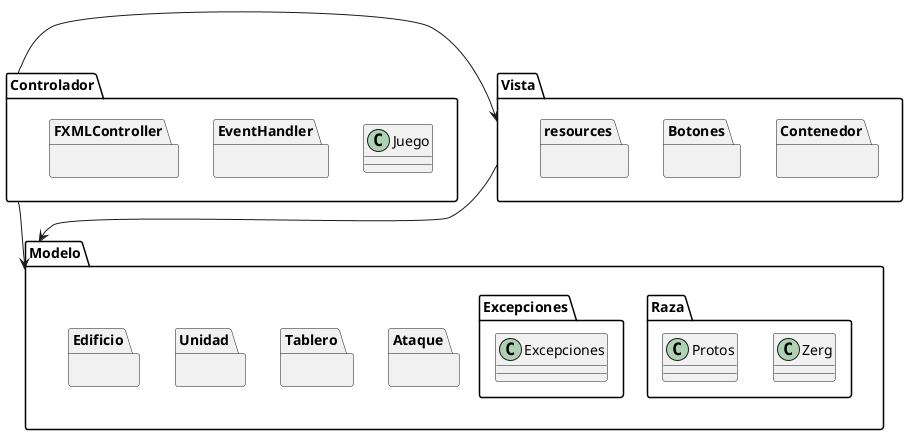 @startuml

package Vista{
    package Contenedor{}
    package Botones{}
       package resources{}


    }

package Controlador{
    class Juego
    package EventHandler{}
    package FXMLController{}

    }

package  Modelo{

    package Ataque {}

    package Raza {
        class Zerg
        class Protos
        }

    package Tablero {}


    package Excepciones {
        class Excepciones
        }
    package Unidad {}
    package Edificio {}

    }



Controlador -> Modelo
Vista --> Modelo
Controlador -> Vista


@enduml